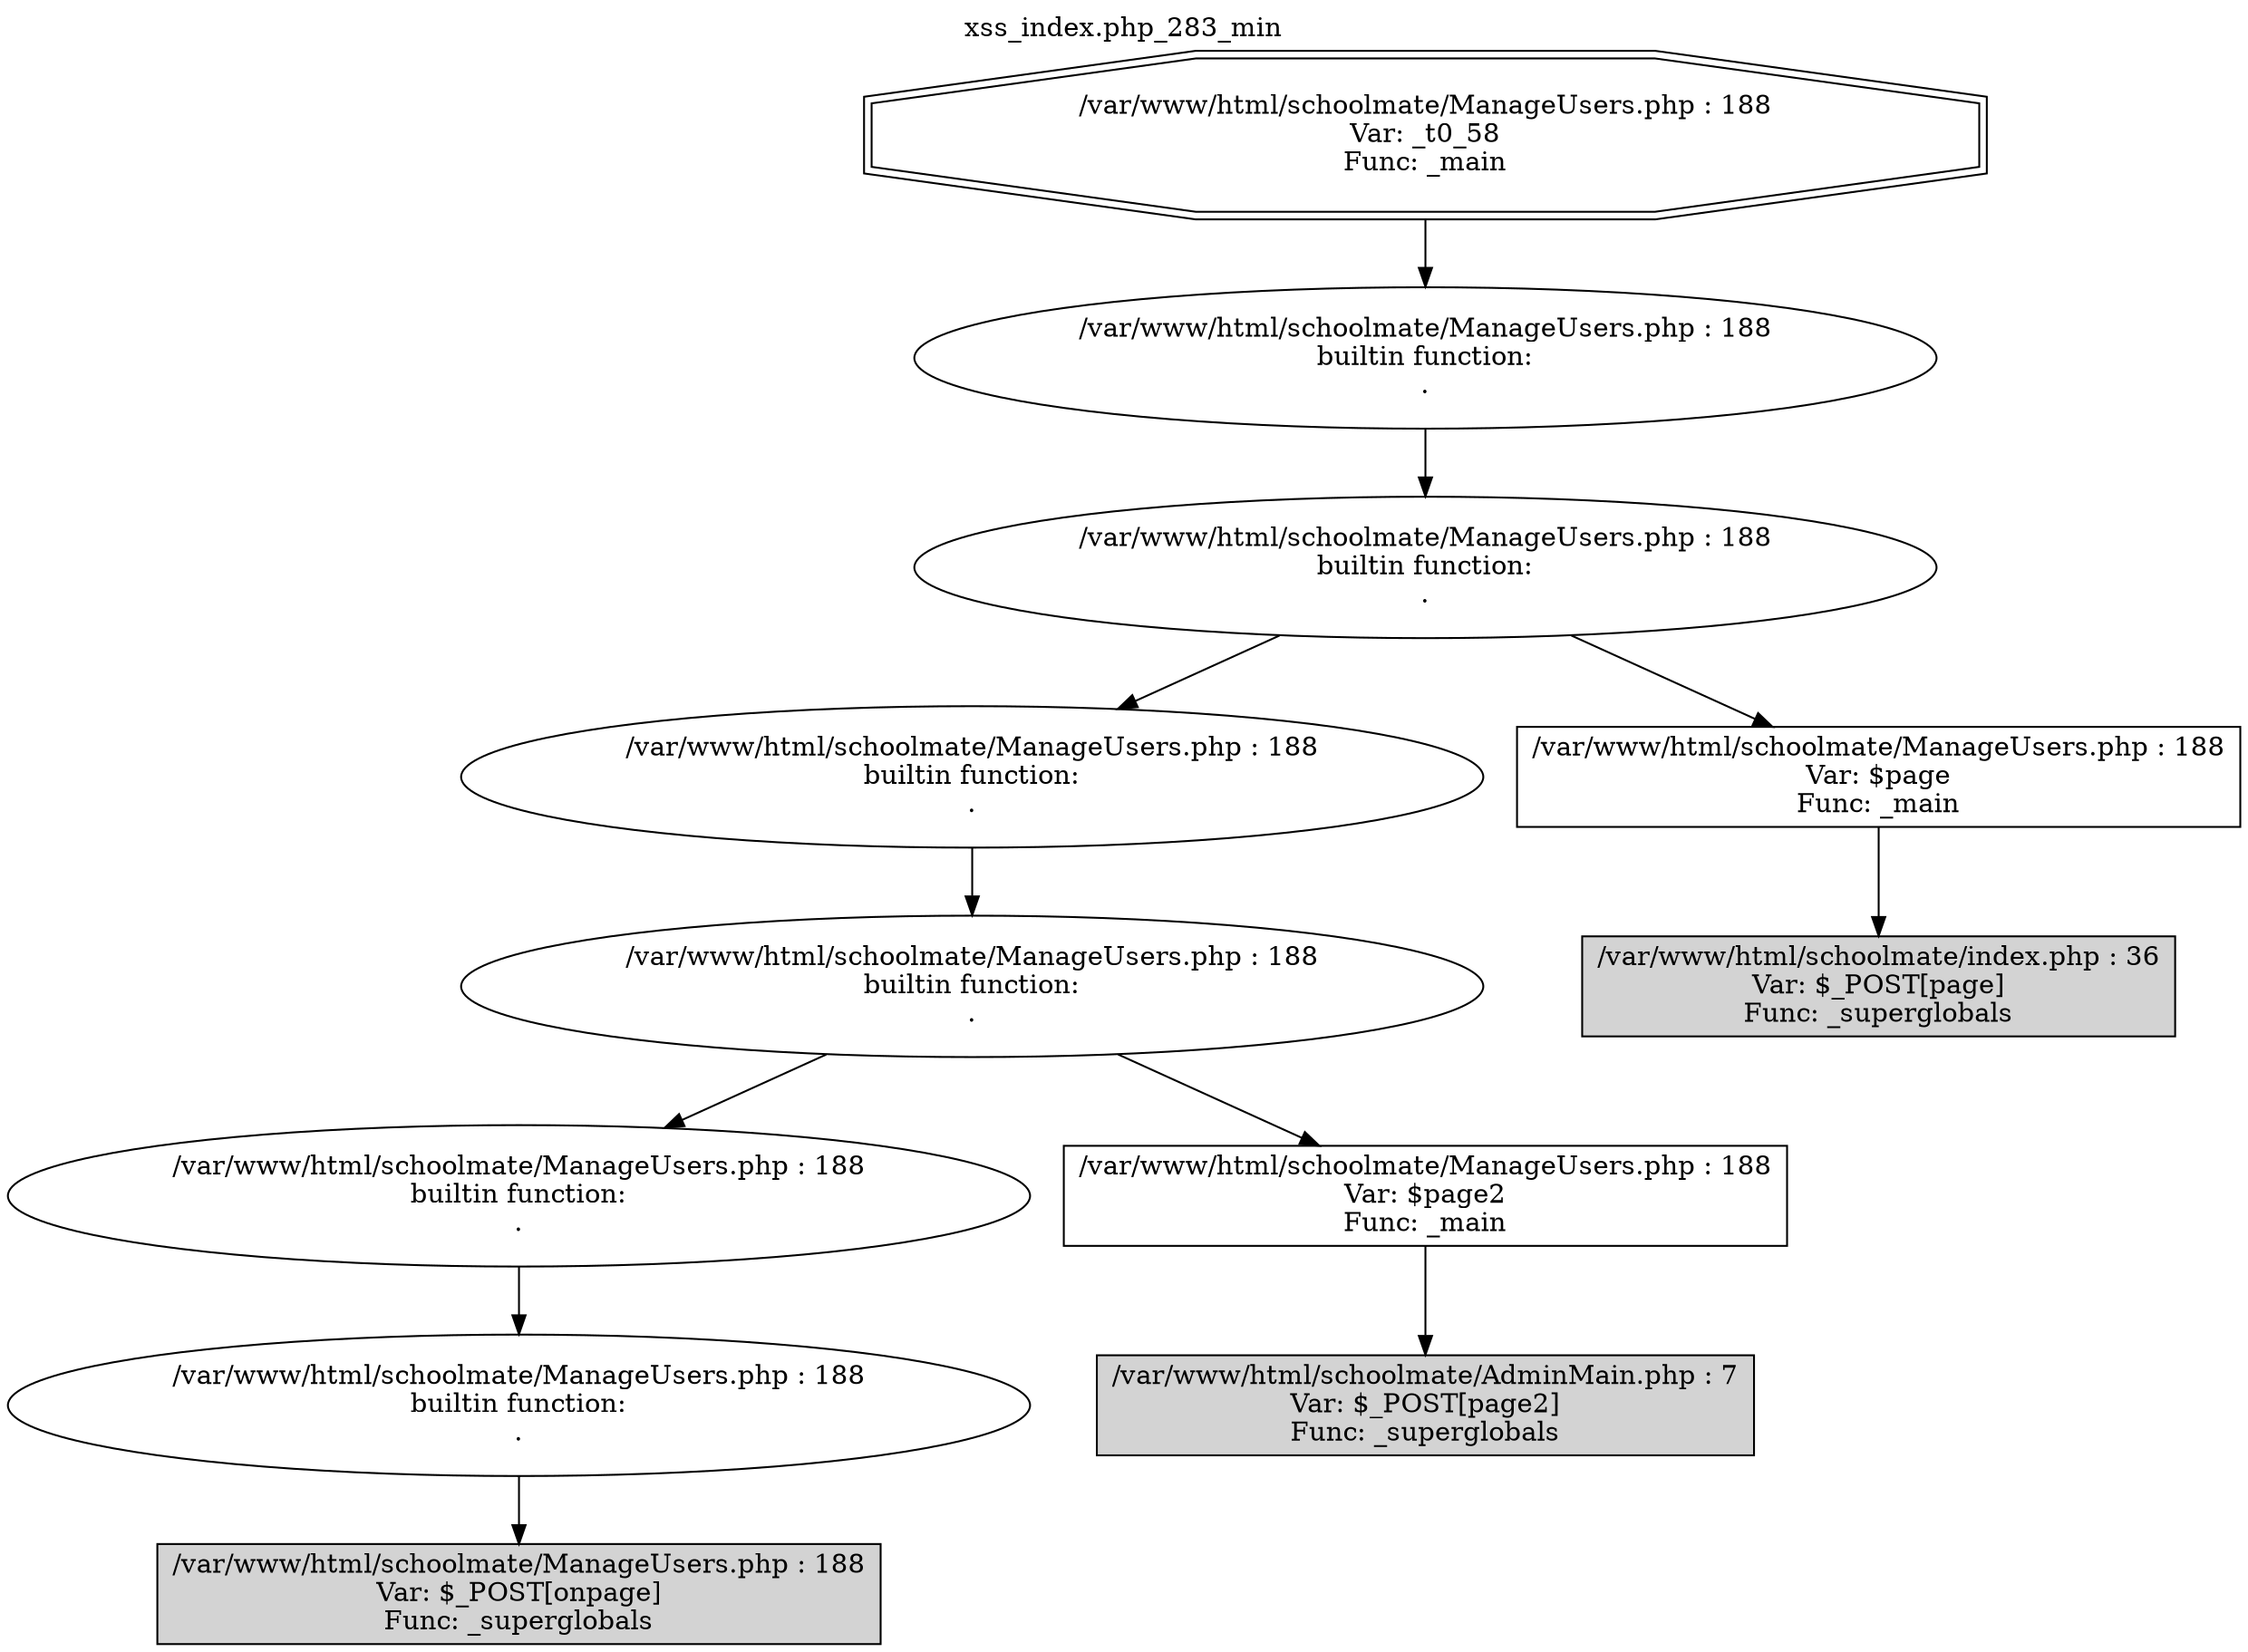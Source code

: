 digraph cfg {
  label="xss_index.php_283_min";
  labelloc=t;
  n1 [shape=doubleoctagon, label="/var/www/html/schoolmate/ManageUsers.php : 188\nVar: _t0_58\nFunc: _main\n"];
  n2 [shape=ellipse, label="/var/www/html/schoolmate/ManageUsers.php : 188\nbuiltin function:\n.\n"];
  n3 [shape=ellipse, label="/var/www/html/schoolmate/ManageUsers.php : 188\nbuiltin function:\n.\n"];
  n4 [shape=ellipse, label="/var/www/html/schoolmate/ManageUsers.php : 188\nbuiltin function:\n.\n"];
  n5 [shape=ellipse, label="/var/www/html/schoolmate/ManageUsers.php : 188\nbuiltin function:\n.\n"];
  n6 [shape=ellipse, label="/var/www/html/schoolmate/ManageUsers.php : 188\nbuiltin function:\n.\n"];
  n7 [shape=ellipse, label="/var/www/html/schoolmate/ManageUsers.php : 188\nbuiltin function:\n.\n"];
  n8 [shape=box, label="/var/www/html/schoolmate/ManageUsers.php : 188\nVar: $_POST[onpage]\nFunc: _superglobals\n",style=filled];
  n9 [shape=box, label="/var/www/html/schoolmate/ManageUsers.php : 188\nVar: $page2\nFunc: _main\n"];
  n10 [shape=box, label="/var/www/html/schoolmate/AdminMain.php : 7\nVar: $_POST[page2]\nFunc: _superglobals\n",style=filled];
  n11 [shape=box, label="/var/www/html/schoolmate/ManageUsers.php : 188\nVar: $page\nFunc: _main\n"];
  n12 [shape=box, label="/var/www/html/schoolmate/index.php : 36\nVar: $_POST[page]\nFunc: _superglobals\n",style=filled];
  n1 -> n2;
  n2 -> n3;
  n3 -> n4;
  n3 -> n11;
  n4 -> n5;
  n5 -> n6;
  n5 -> n9;
  n6 -> n7;
  n7 -> n8;
  n9 -> n10;
  n11 -> n12;
}
